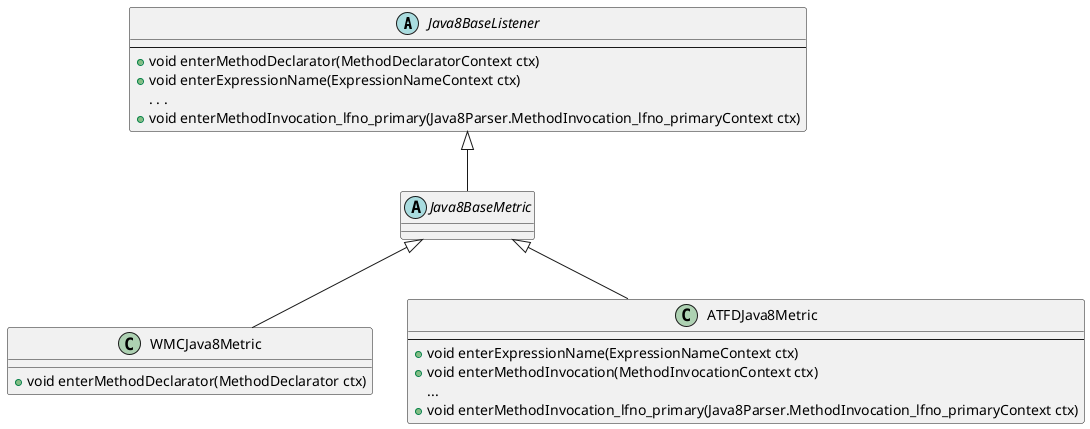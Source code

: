@startuml visitor

abstract Java8BaseListener{
    --
    + void enterMethodDeclarator(MethodDeclaratorContext ctx)
    + void enterExpressionName(ExpressionNameContext ctx)
    . . .
    + void enterMethodInvocation_lfno_primary(Java8Parser.MethodInvocation_lfno_primaryContext ctx)
}

abstract Java8BaseMetric {

}

class WMCJava8Metric{
    + void enterMethodDeclarator(MethodDeclarator ctx)
}

class ATFDJava8Metric{
    --
    + void enterExpressionName(ExpressionNameContext ctx)
    + void enterMethodInvocation(MethodInvocationContext ctx)
    ...
    + void enterMethodInvocation_lfno_primary(Java8Parser.MethodInvocation_lfno_primaryContext ctx)
}

Java8BaseListener <|-- Java8BaseMetric

Java8BaseMetric <|-- WMCJava8Metric
Java8BaseMetric <|-- ATFDJava8Metric

@enduml